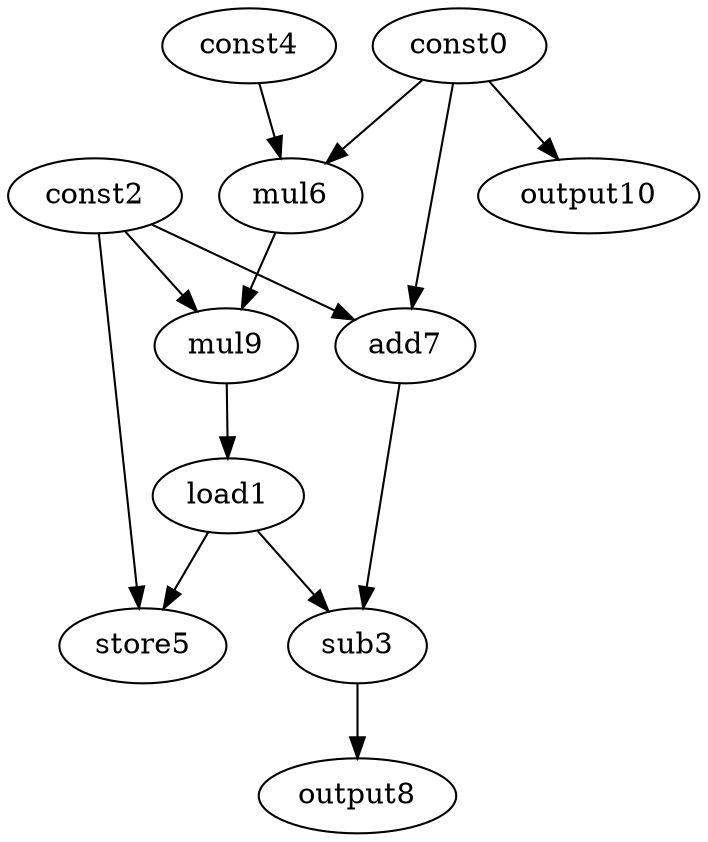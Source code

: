 digraph G { 
const0[opcode=const]; 
load1[opcode=load]; 
const2[opcode=const]; 
sub3[opcode=sub]; 
const4[opcode=const]; 
store5[opcode=store]; 
mul6[opcode=mul]; 
add7[opcode=add]; 
output8[opcode=output]; 
mul9[opcode=mul]; 
output10[opcode=output]; 
const0->mul6[operand=0];
const4->mul6[operand=1];
const0->add7[operand=0];
const2->add7[operand=1];
const0->output10[operand=0];
const2->mul9[operand=0];
mul6->mul9[operand=1];
mul9->load1[operand=0];
load1->sub3[operand=0];
add7->sub3[operand=1];
load1->store5[operand=0];
const2->store5[operand=1];
sub3->output8[operand=0];
}
